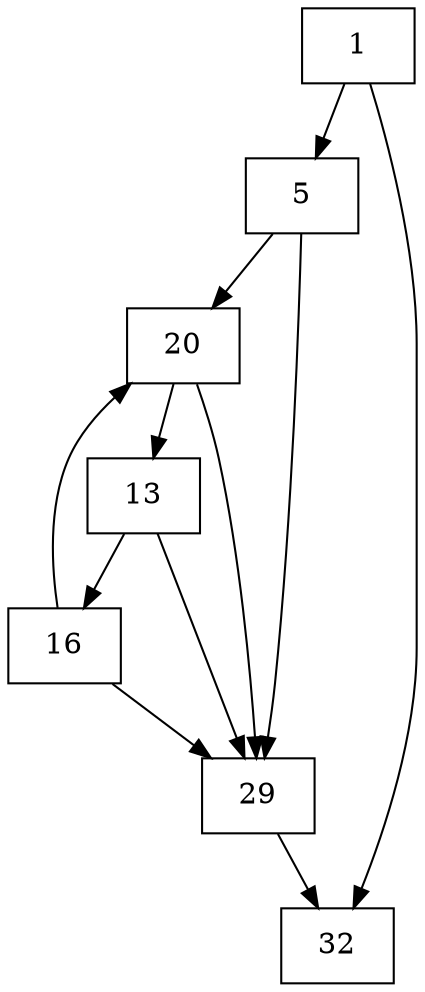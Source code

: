 digraph CFG {
    node[shape=box];
    1[label="1"];
    5[label="5"];
    13[label="13"];
    16[label="16"];
    20[label="20"];
    29[label="29"];
    32[label="32"];

    1 -> 5[label=""];
    1 -> 32[label=""];
    5 -> 20[label=""];
    5 -> 29[label=""];
    13 -> 16[label=""];
    13 -> 29[label=""];
    16 -> 20[label=""];
    16 -> 29[label=""];
    20 -> 13[label=""];
    20 -> 29[label=""];
    29 -> 32[label=""];
}